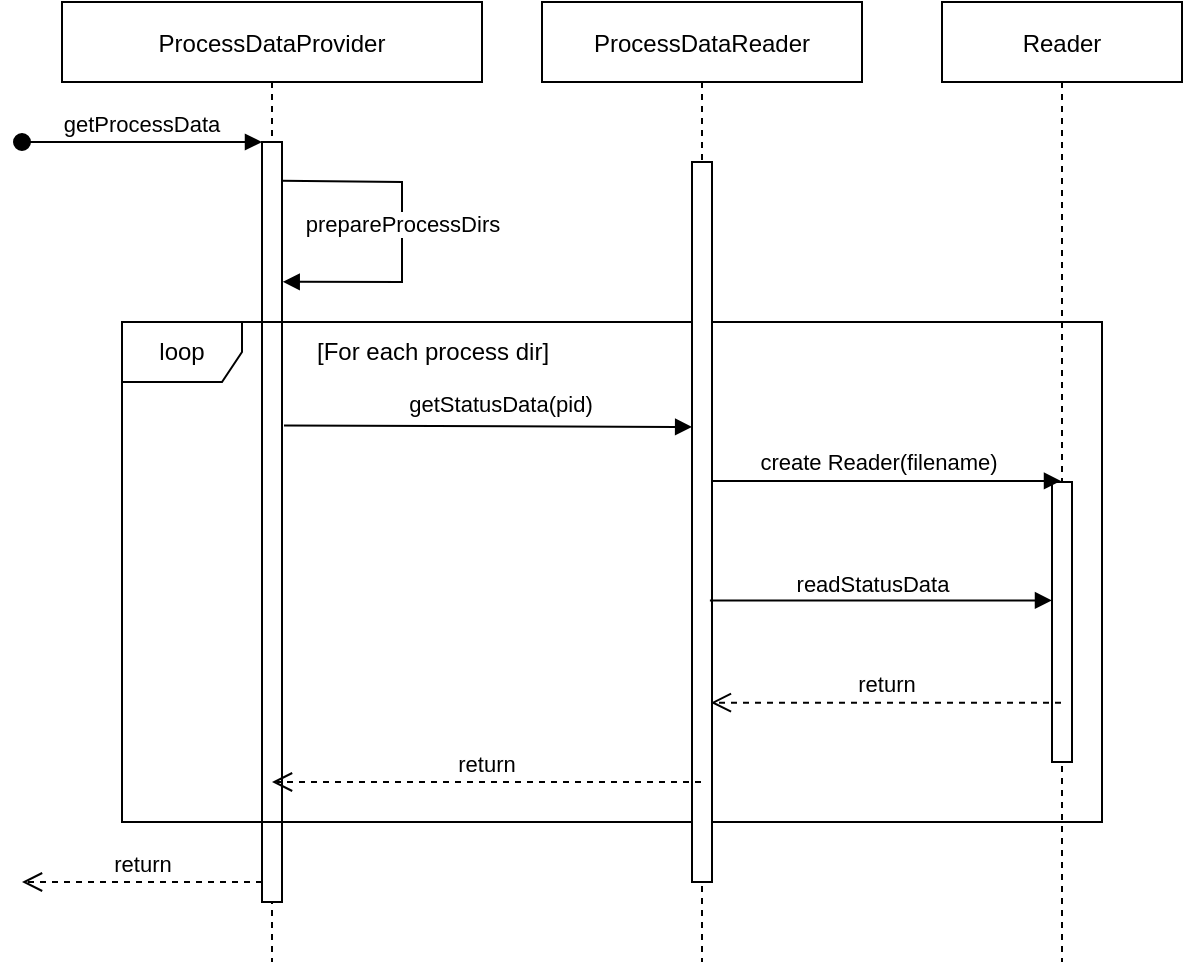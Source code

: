 <mxfile version="20.4.0" type="github">
  <diagram id="kgpKYQtTHZ0yAKxKKP6v" name="Page-1">
    <mxGraphModel dx="1185" dy="723" grid="1" gridSize="10" guides="1" tooltips="1" connect="1" arrows="1" fold="1" page="1" pageScale="1" pageWidth="850" pageHeight="1100" math="0" shadow="0">
      <root>
        <mxCell id="0" />
        <mxCell id="1" parent="0" />
        <mxCell id="3nuBFxr9cyL0pnOWT2aG-1" value="ProcessDataProvider" style="shape=umlLifeline;perimeter=lifelinePerimeter;container=1;collapsible=0;recursiveResize=0;rounded=0;shadow=0;strokeWidth=1;" parent="1" vertex="1">
          <mxGeometry x="130" y="110" width="210" height="480" as="geometry" />
        </mxCell>
        <mxCell id="3nuBFxr9cyL0pnOWT2aG-2" value="" style="points=[];perimeter=orthogonalPerimeter;rounded=0;shadow=0;strokeWidth=1;" parent="3nuBFxr9cyL0pnOWT2aG-1" vertex="1">
          <mxGeometry x="100" y="70" width="10" height="380" as="geometry" />
        </mxCell>
        <mxCell id="3nuBFxr9cyL0pnOWT2aG-3" value="getProcessData" style="verticalAlign=bottom;startArrow=oval;endArrow=block;startSize=8;shadow=0;strokeWidth=1;" parent="3nuBFxr9cyL0pnOWT2aG-1" target="3nuBFxr9cyL0pnOWT2aG-2" edge="1">
          <mxGeometry relative="1" as="geometry">
            <mxPoint x="-20" y="70" as="sourcePoint" />
          </mxGeometry>
        </mxCell>
        <mxCell id="fRTIgKkfS0FiRX4LRDIZ-4" value="prepareProcessDirs" style="html=1;verticalAlign=bottom;endArrow=block;rounded=0;exitX=0.969;exitY=0.051;exitDx=0;exitDy=0;exitPerimeter=0;entryX=1.036;entryY=0.184;entryDx=0;entryDy=0;entryPerimeter=0;" edge="1" parent="3nuBFxr9cyL0pnOWT2aG-1" source="3nuBFxr9cyL0pnOWT2aG-2" target="3nuBFxr9cyL0pnOWT2aG-2">
          <mxGeometry x="0.061" width="80" relative="1" as="geometry">
            <mxPoint x="180" y="280" as="sourcePoint" />
            <mxPoint x="230" y="150" as="targetPoint" />
            <Array as="points">
              <mxPoint x="170" y="90" />
              <mxPoint x="170" y="140" />
            </Array>
            <mxPoint as="offset" />
          </mxGeometry>
        </mxCell>
        <mxCell id="fRTIgKkfS0FiRX4LRDIZ-5" value="loop" style="shape=umlFrame;whiteSpace=wrap;html=1;" vertex="1" parent="3nuBFxr9cyL0pnOWT2aG-1">
          <mxGeometry x="30" y="160" width="490" height="250" as="geometry" />
        </mxCell>
        <mxCell id="fRTIgKkfS0FiRX4LRDIZ-6" value="[For each process dir]" style="text;html=1;resizable=0;autosize=1;align=center;verticalAlign=middle;points=[];fillColor=none;strokeColor=none;rounded=0;" vertex="1" parent="3nuBFxr9cyL0pnOWT2aG-1">
          <mxGeometry x="110" y="160" width="150" height="30" as="geometry" />
        </mxCell>
        <mxCell id="fRTIgKkfS0FiRX4LRDIZ-15" value="return" style="html=1;verticalAlign=bottom;endArrow=open;dashed=1;endSize=8;rounded=0;" edge="1" parent="3nuBFxr9cyL0pnOWT2aG-1">
          <mxGeometry relative="1" as="geometry">
            <mxPoint x="100" y="440" as="sourcePoint" />
            <mxPoint x="-20" y="440" as="targetPoint" />
          </mxGeometry>
        </mxCell>
        <mxCell id="3nuBFxr9cyL0pnOWT2aG-5" value="ProcessDataReader" style="shape=umlLifeline;perimeter=lifelinePerimeter;container=1;collapsible=0;recursiveResize=0;rounded=0;shadow=0;strokeWidth=1;" parent="1" vertex="1">
          <mxGeometry x="370" y="110" width="160" height="480" as="geometry" />
        </mxCell>
        <mxCell id="3nuBFxr9cyL0pnOWT2aG-6" value="" style="points=[];perimeter=orthogonalPerimeter;rounded=0;shadow=0;strokeWidth=1;" parent="3nuBFxr9cyL0pnOWT2aG-5" vertex="1">
          <mxGeometry x="75" y="80" width="10" height="360" as="geometry" />
        </mxCell>
        <mxCell id="fRTIgKkfS0FiRX4LRDIZ-2" value="Reader" style="shape=umlLifeline;perimeter=lifelinePerimeter;container=1;collapsible=0;recursiveResize=0;rounded=0;shadow=0;strokeWidth=1;" vertex="1" parent="1">
          <mxGeometry x="570" y="110" width="120" height="480" as="geometry" />
        </mxCell>
        <mxCell id="fRTIgKkfS0FiRX4LRDIZ-3" value="" style="points=[];perimeter=orthogonalPerimeter;rounded=0;shadow=0;strokeWidth=1;" vertex="1" parent="fRTIgKkfS0FiRX4LRDIZ-2">
          <mxGeometry x="55" y="240" width="10" height="140" as="geometry" />
        </mxCell>
        <mxCell id="fRTIgKkfS0FiRX4LRDIZ-7" value="getStatusData(pid)" style="html=1;verticalAlign=bottom;endArrow=block;rounded=0;exitX=1.1;exitY=0.373;exitDx=0;exitDy=0;exitPerimeter=0;entryX=0.007;entryY=0.368;entryDx=0;entryDy=0;entryPerimeter=0;" edge="1" parent="1" source="3nuBFxr9cyL0pnOWT2aG-2" target="3nuBFxr9cyL0pnOWT2aG-6">
          <mxGeometry x="0.056" y="2" width="80" relative="1" as="geometry">
            <mxPoint x="290" y="330" as="sourcePoint" />
            <mxPoint x="440" y="322" as="targetPoint" />
            <mxPoint as="offset" />
          </mxGeometry>
        </mxCell>
        <mxCell id="fRTIgKkfS0FiRX4LRDIZ-8" value="create Reader(filename)" style="html=1;verticalAlign=bottom;endArrow=block;rounded=0;exitX=1.018;exitY=0.443;exitDx=0;exitDy=0;exitPerimeter=0;" edge="1" parent="1" source="3nuBFxr9cyL0pnOWT2aG-6" target="fRTIgKkfS0FiRX4LRDIZ-2">
          <mxGeometry x="-0.049" width="80" relative="1" as="geometry">
            <mxPoint x="460" y="350" as="sourcePoint" />
            <mxPoint x="550" y="350" as="targetPoint" />
            <mxPoint as="offset" />
          </mxGeometry>
        </mxCell>
        <mxCell id="fRTIgKkfS0FiRX4LRDIZ-9" value="readStatusData" style="html=1;verticalAlign=bottom;endArrow=block;rounded=0;exitX=0.895;exitY=0.609;exitDx=0;exitDy=0;exitPerimeter=0;" edge="1" parent="1" source="3nuBFxr9cyL0pnOWT2aG-6" target="fRTIgKkfS0FiRX4LRDIZ-3">
          <mxGeometry x="-0.046" y="-1" width="80" relative="1" as="geometry">
            <mxPoint x="460" y="410" as="sourcePoint" />
            <mxPoint x="540" y="410" as="targetPoint" />
            <mxPoint as="offset" />
          </mxGeometry>
        </mxCell>
        <mxCell id="fRTIgKkfS0FiRX4LRDIZ-11" value="return" style="html=1;verticalAlign=bottom;endArrow=open;dashed=1;endSize=8;rounded=0;entryX=0.943;entryY=0.751;entryDx=0;entryDy=0;entryPerimeter=0;" edge="1" parent="1" source="fRTIgKkfS0FiRX4LRDIZ-2" target="3nuBFxr9cyL0pnOWT2aG-6">
          <mxGeometry relative="1" as="geometry">
            <mxPoint x="610" y="460" as="sourcePoint" />
            <mxPoint x="460" y="460" as="targetPoint" />
          </mxGeometry>
        </mxCell>
        <mxCell id="fRTIgKkfS0FiRX4LRDIZ-13" value="return" style="html=1;verticalAlign=bottom;endArrow=open;dashed=1;endSize=8;rounded=0;" edge="1" parent="1" source="3nuBFxr9cyL0pnOWT2aG-5" target="3nuBFxr9cyL0pnOWT2aG-1">
          <mxGeometry relative="1" as="geometry">
            <mxPoint x="360" y="350" as="sourcePoint" />
            <mxPoint x="280" y="350" as="targetPoint" />
            <Array as="points">
              <mxPoint x="390" y="500" />
            </Array>
          </mxGeometry>
        </mxCell>
      </root>
    </mxGraphModel>
  </diagram>
</mxfile>
